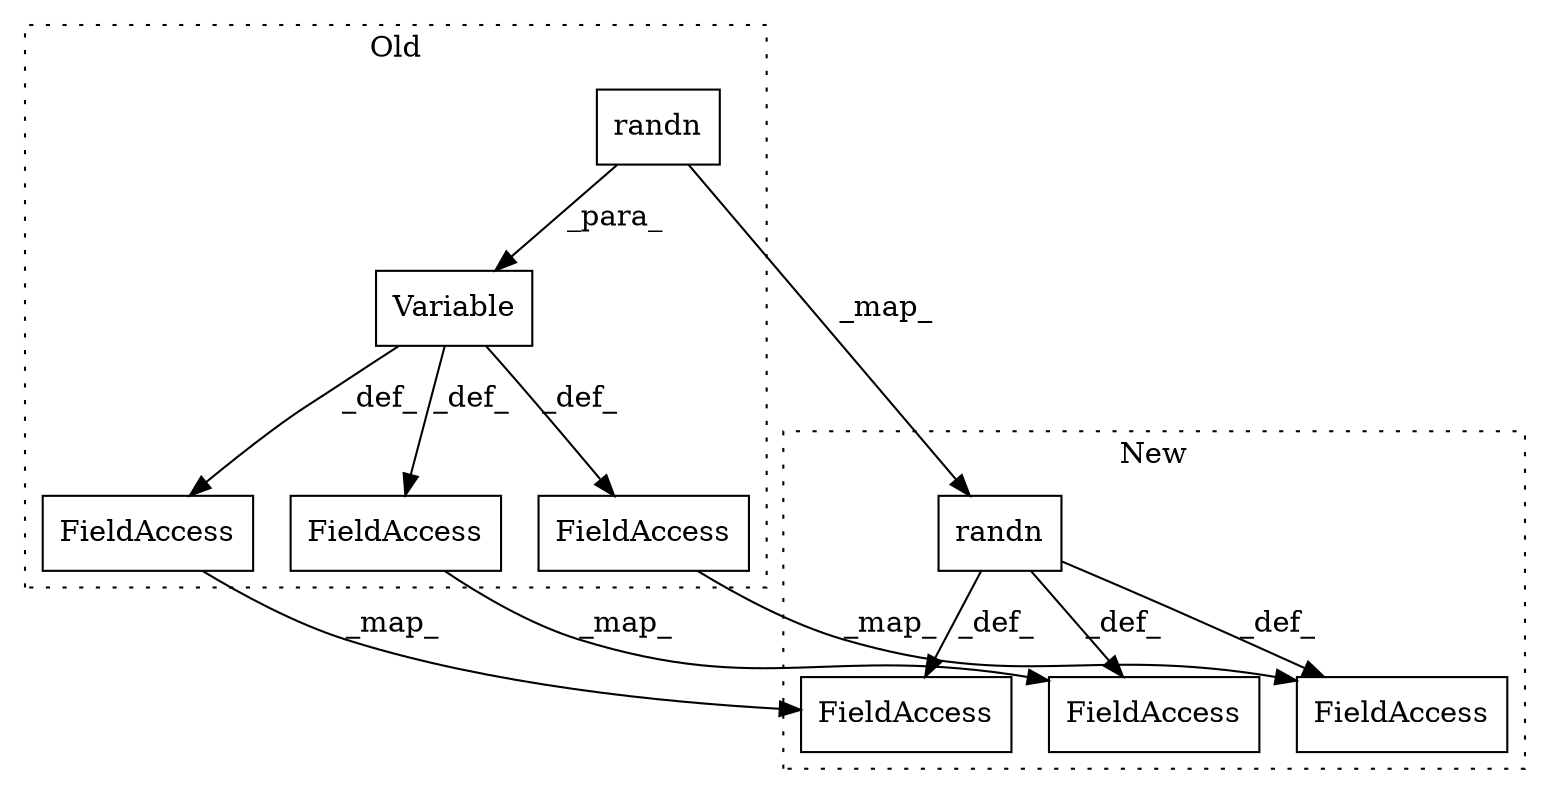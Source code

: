 digraph G {
subgraph cluster0 {
1 [label="randn" a="32" s="1117,1135" l="6,1" shape="box"];
4 [label="FieldAccess" a="22" s="1215" l="14" shape="box"];
5 [label="FieldAccess" a="22" s="1155" l="1" shape="box"];
7 [label="FieldAccess" a="22" s="1169" l="2" shape="box"];
9 [label="Variable" a="32" s="1102,1141" l="9,1" shape="box"];
label = "Old";
style="dotted";
}
subgraph cluster1 {
2 [label="randn" a="32" s="1093,1111" l="6,1" shape="box"];
3 [label="FieldAccess" a="22" s="1185" l="14" shape="box"];
6 [label="FieldAccess" a="22" s="1125" l="1" shape="box"];
8 [label="FieldAccess" a="22" s="1139" l="2" shape="box"];
label = "New";
style="dotted";
}
1 -> 2 [label="_map_"];
1 -> 9 [label="_para_"];
2 -> 8 [label="_def_"];
2 -> 3 [label="_def_"];
2 -> 6 [label="_def_"];
4 -> 3 [label="_map_"];
5 -> 6 [label="_map_"];
7 -> 8 [label="_map_"];
9 -> 5 [label="_def_"];
9 -> 4 [label="_def_"];
9 -> 7 [label="_def_"];
}